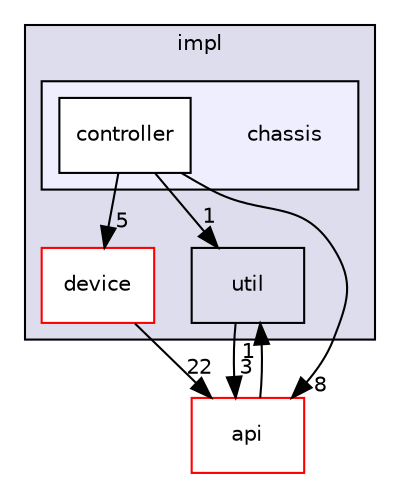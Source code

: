 digraph "include/okapi/impl/chassis" {
  compound=true
  node [ fontsize="10", fontname="Helvetica"];
  edge [ labelfontsize="10", labelfontname="Helvetica"];
  subgraph clusterdir_9ca976e092481eb07e9003022e88f298 {
    graph [ bgcolor="#ddddee", pencolor="black", label="impl" fontname="Helvetica", fontsize="10", URL="dir_9ca976e092481eb07e9003022e88f298.html"]
  dir_cbfaa812b5a187f9f977bd73c61fc8cb [shape=box label="device" fillcolor="white" style="filled" color="red" URL="dir_cbfaa812b5a187f9f977bd73c61fc8cb.html"];
  dir_a682ebdadffd7e3de671b571cdbc7309 [shape=box label="util" URL="dir_a682ebdadffd7e3de671b571cdbc7309.html"];
  subgraph clusterdir_b5d60c76f5747196f43dc5e75fd8e58c {
    graph [ bgcolor="#eeeeff", pencolor="black", label="" URL="dir_b5d60c76f5747196f43dc5e75fd8e58c.html"];
    dir_b5d60c76f5747196f43dc5e75fd8e58c [shape=plaintext label="chassis"];
  dir_10c5e4e38284d03956607e12c6ca3f5d [shape=box label="controller" fillcolor="white" style="filled" URL="dir_10c5e4e38284d03956607e12c6ca3f5d.html"];
  }
  }
  dir_63ebd08b8cf71fd366bf0de4231ab7e6 [shape=box label="api" fillcolor="white" style="filled" color="red" URL="dir_63ebd08b8cf71fd366bf0de4231ab7e6.html"];
  dir_10c5e4e38284d03956607e12c6ca3f5d->dir_63ebd08b8cf71fd366bf0de4231ab7e6 [headlabel="8", labeldistance=1.5 headhref="dir_000029_000011.html"];
  dir_10c5e4e38284d03956607e12c6ca3f5d->dir_a682ebdadffd7e3de671b571cdbc7309 [headlabel="1", labeldistance=1.5 headhref="dir_000029_000039.html"];
  dir_10c5e4e38284d03956607e12c6ca3f5d->dir_cbfaa812b5a187f9f977bd73c61fc8cb [headlabel="5", labeldistance=1.5 headhref="dir_000029_000034.html"];
  dir_a682ebdadffd7e3de671b571cdbc7309->dir_63ebd08b8cf71fd366bf0de4231ab7e6 [headlabel="3", labeldistance=1.5 headhref="dir_000039_000011.html"];
  dir_cbfaa812b5a187f9f977bd73c61fc8cb->dir_63ebd08b8cf71fd366bf0de4231ab7e6 [headlabel="22", labeldistance=1.5 headhref="dir_000034_000011.html"];
  dir_63ebd08b8cf71fd366bf0de4231ab7e6->dir_a682ebdadffd7e3de671b571cdbc7309 [headlabel="1", labeldistance=1.5 headhref="dir_000011_000039.html"];
}
